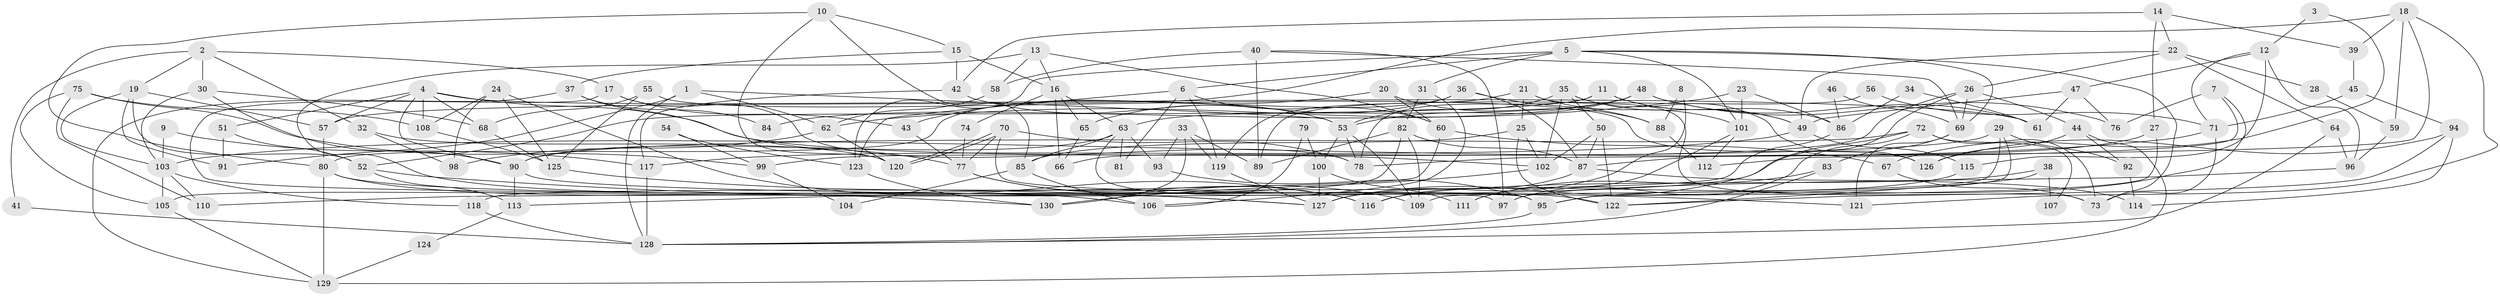 // Generated by graph-tools (version 1.1) at 2025/11/02/27/25 16:11:17]
// undirected, 130 vertices, 260 edges
graph export_dot {
graph [start="1"]
  node [color=gray90,style=filled];
  1;
  2;
  3;
  4;
  5;
  6;
  7;
  8;
  9;
  10;
  11;
  12;
  13;
  14;
  15;
  16;
  17;
  18;
  19;
  20;
  21;
  22;
  23;
  24;
  25;
  26;
  27;
  28;
  29;
  30;
  31;
  32;
  33;
  34;
  35;
  36;
  37;
  38;
  39;
  40;
  41;
  42;
  43;
  44;
  45;
  46;
  47;
  48;
  49;
  50;
  51;
  52;
  53;
  54;
  55;
  56;
  57;
  58;
  59;
  60;
  61;
  62;
  63;
  64;
  65;
  66;
  67;
  68;
  69;
  70;
  71;
  72;
  73;
  74;
  75;
  76;
  77;
  78;
  79;
  80;
  81;
  82;
  83;
  84;
  85;
  86;
  87;
  88;
  89;
  90;
  91;
  92;
  93;
  94;
  95;
  96;
  97;
  98;
  99;
  100;
  101;
  102;
  103;
  104;
  105;
  106;
  107;
  108;
  109;
  110;
  111;
  112;
  113;
  114;
  115;
  116;
  117;
  118;
  119;
  120;
  121;
  122;
  123;
  124;
  125;
  126;
  127;
  128;
  129;
  130;
  1 -- 128;
  1 -- 53;
  1 -- 62;
  1 -- 91;
  2 -- 19;
  2 -- 30;
  2 -- 17;
  2 -- 32;
  2 -- 41;
  3 -- 12;
  3 -- 67;
  4 -- 57;
  4 -- 68;
  4 -- 51;
  4 -- 61;
  4 -- 90;
  4 -- 102;
  4 -- 108;
  5 -- 73;
  5 -- 6;
  5 -- 31;
  5 -- 69;
  5 -- 101;
  5 -- 123;
  6 -- 123;
  6 -- 119;
  6 -- 60;
  6 -- 81;
  7 -- 95;
  7 -- 76;
  7 -- 112;
  8 -- 88;
  8 -- 127;
  9 -- 117;
  9 -- 103;
  10 -- 15;
  10 -- 120;
  10 -- 80;
  10 -- 85;
  11 -- 52;
  11 -- 78;
  11 -- 49;
  11 -- 86;
  12 -- 47;
  12 -- 115;
  12 -- 71;
  12 -- 96;
  13 -- 16;
  13 -- 58;
  13 -- 60;
  13 -- 106;
  14 -- 22;
  14 -- 27;
  14 -- 39;
  14 -- 42;
  15 -- 37;
  15 -- 16;
  15 -- 42;
  16 -- 66;
  16 -- 63;
  16 -- 65;
  16 -- 74;
  17 -- 78;
  17 -- 43;
  17 -- 97;
  18 -- 121;
  18 -- 57;
  18 -- 39;
  18 -- 59;
  18 -- 78;
  19 -- 103;
  19 -- 91;
  19 -- 52;
  19 -- 57;
  20 -- 43;
  20 -- 60;
  20 -- 88;
  21 -- 101;
  21 -- 25;
  21 -- 73;
  21 -- 119;
  22 -- 49;
  22 -- 64;
  22 -- 26;
  22 -- 28;
  23 -- 62;
  23 -- 101;
  23 -- 86;
  24 -- 108;
  24 -- 125;
  24 -- 98;
  24 -- 116;
  25 -- 85;
  25 -- 102;
  25 -- 122;
  26 -- 69;
  26 -- 44;
  26 -- 66;
  26 -- 127;
  27 -- 87;
  27 -- 95;
  28 -- 59;
  29 -- 95;
  29 -- 109;
  29 -- 92;
  29 -- 99;
  30 -- 103;
  30 -- 90;
  30 -- 68;
  31 -- 106;
  31 -- 82;
  32 -- 120;
  32 -- 98;
  33 -- 119;
  33 -- 130;
  33 -- 89;
  33 -- 93;
  34 -- 61;
  34 -- 86;
  35 -- 53;
  35 -- 50;
  35 -- 49;
  35 -- 102;
  35 -- 126;
  36 -- 87;
  36 -- 80;
  36 -- 65;
  36 -- 88;
  37 -- 77;
  37 -- 129;
  37 -- 84;
  38 -- 116;
  38 -- 122;
  38 -- 107;
  39 -- 45;
  40 -- 97;
  40 -- 89;
  40 -- 58;
  40 -- 69;
  41 -- 128;
  42 -- 53;
  42 -- 117;
  43 -- 77;
  44 -- 129;
  44 -- 92;
  44 -- 126;
  45 -- 94;
  45 -- 71;
  46 -- 69;
  46 -- 86;
  47 -- 49;
  47 -- 61;
  47 -- 76;
  48 -- 53;
  48 -- 63;
  48 -- 61;
  48 -- 76;
  48 -- 84;
  49 -- 115;
  49 -- 117;
  50 -- 102;
  50 -- 87;
  50 -- 122;
  51 -- 52;
  51 -- 91;
  52 -- 113;
  52 -- 121;
  53 -- 78;
  53 -- 100;
  53 -- 109;
  54 -- 123;
  54 -- 99;
  55 -- 126;
  55 -- 125;
  55 -- 68;
  56 -- 71;
  56 -- 89;
  57 -- 80;
  58 -- 62;
  59 -- 96;
  60 -- 67;
  60 -- 110;
  62 -- 98;
  62 -- 120;
  63 -- 90;
  63 -- 93;
  63 -- 81;
  63 -- 85;
  63 -- 95;
  64 -- 128;
  64 -- 96;
  65 -- 66;
  67 -- 73;
  68 -- 125;
  69 -- 83;
  69 -- 121;
  70 -- 120;
  70 -- 120;
  70 -- 95;
  70 -- 77;
  70 -- 78;
  71 -- 73;
  71 -- 103;
  72 -- 73;
  72 -- 90;
  72 -- 97;
  72 -- 107;
  72 -- 113;
  74 -- 77;
  75 -- 105;
  75 -- 110;
  75 -- 99;
  75 -- 108;
  77 -- 109;
  77 -- 116;
  79 -- 100;
  79 -- 106;
  80 -- 122;
  80 -- 129;
  80 -- 130;
  82 -- 87;
  82 -- 89;
  82 -- 105;
  82 -- 109;
  83 -- 111;
  83 -- 128;
  85 -- 104;
  85 -- 106;
  86 -- 118;
  87 -- 116;
  87 -- 114;
  88 -- 112;
  90 -- 127;
  90 -- 113;
  92 -- 114;
  93 -- 95;
  94 -- 126;
  94 -- 122;
  94 -- 114;
  95 -- 128;
  96 -- 97;
  99 -- 104;
  100 -- 127;
  100 -- 111;
  101 -- 112;
  101 -- 111;
  102 -- 130;
  103 -- 118;
  103 -- 105;
  103 -- 110;
  105 -- 129;
  108 -- 125;
  113 -- 124;
  115 -- 127;
  117 -- 128;
  118 -- 128;
  119 -- 127;
  123 -- 130;
  124 -- 129;
  125 -- 127;
}
